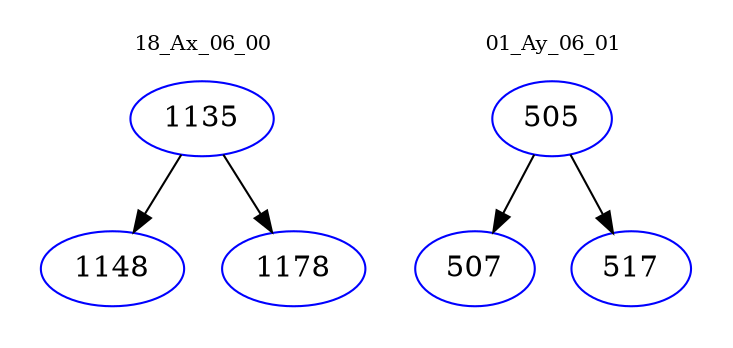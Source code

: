 digraph{
subgraph cluster_0 {
color = white
label = "18_Ax_06_00";
fontsize=10;
T0_1135 [label="1135", color="blue"]
T0_1135 -> T0_1148 [color="black"]
T0_1148 [label="1148", color="blue"]
T0_1135 -> T0_1178 [color="black"]
T0_1178 [label="1178", color="blue"]
}
subgraph cluster_1 {
color = white
label = "01_Ay_06_01";
fontsize=10;
T1_505 [label="505", color="blue"]
T1_505 -> T1_507 [color="black"]
T1_507 [label="507", color="blue"]
T1_505 -> T1_517 [color="black"]
T1_517 [label="517", color="blue"]
}
}
